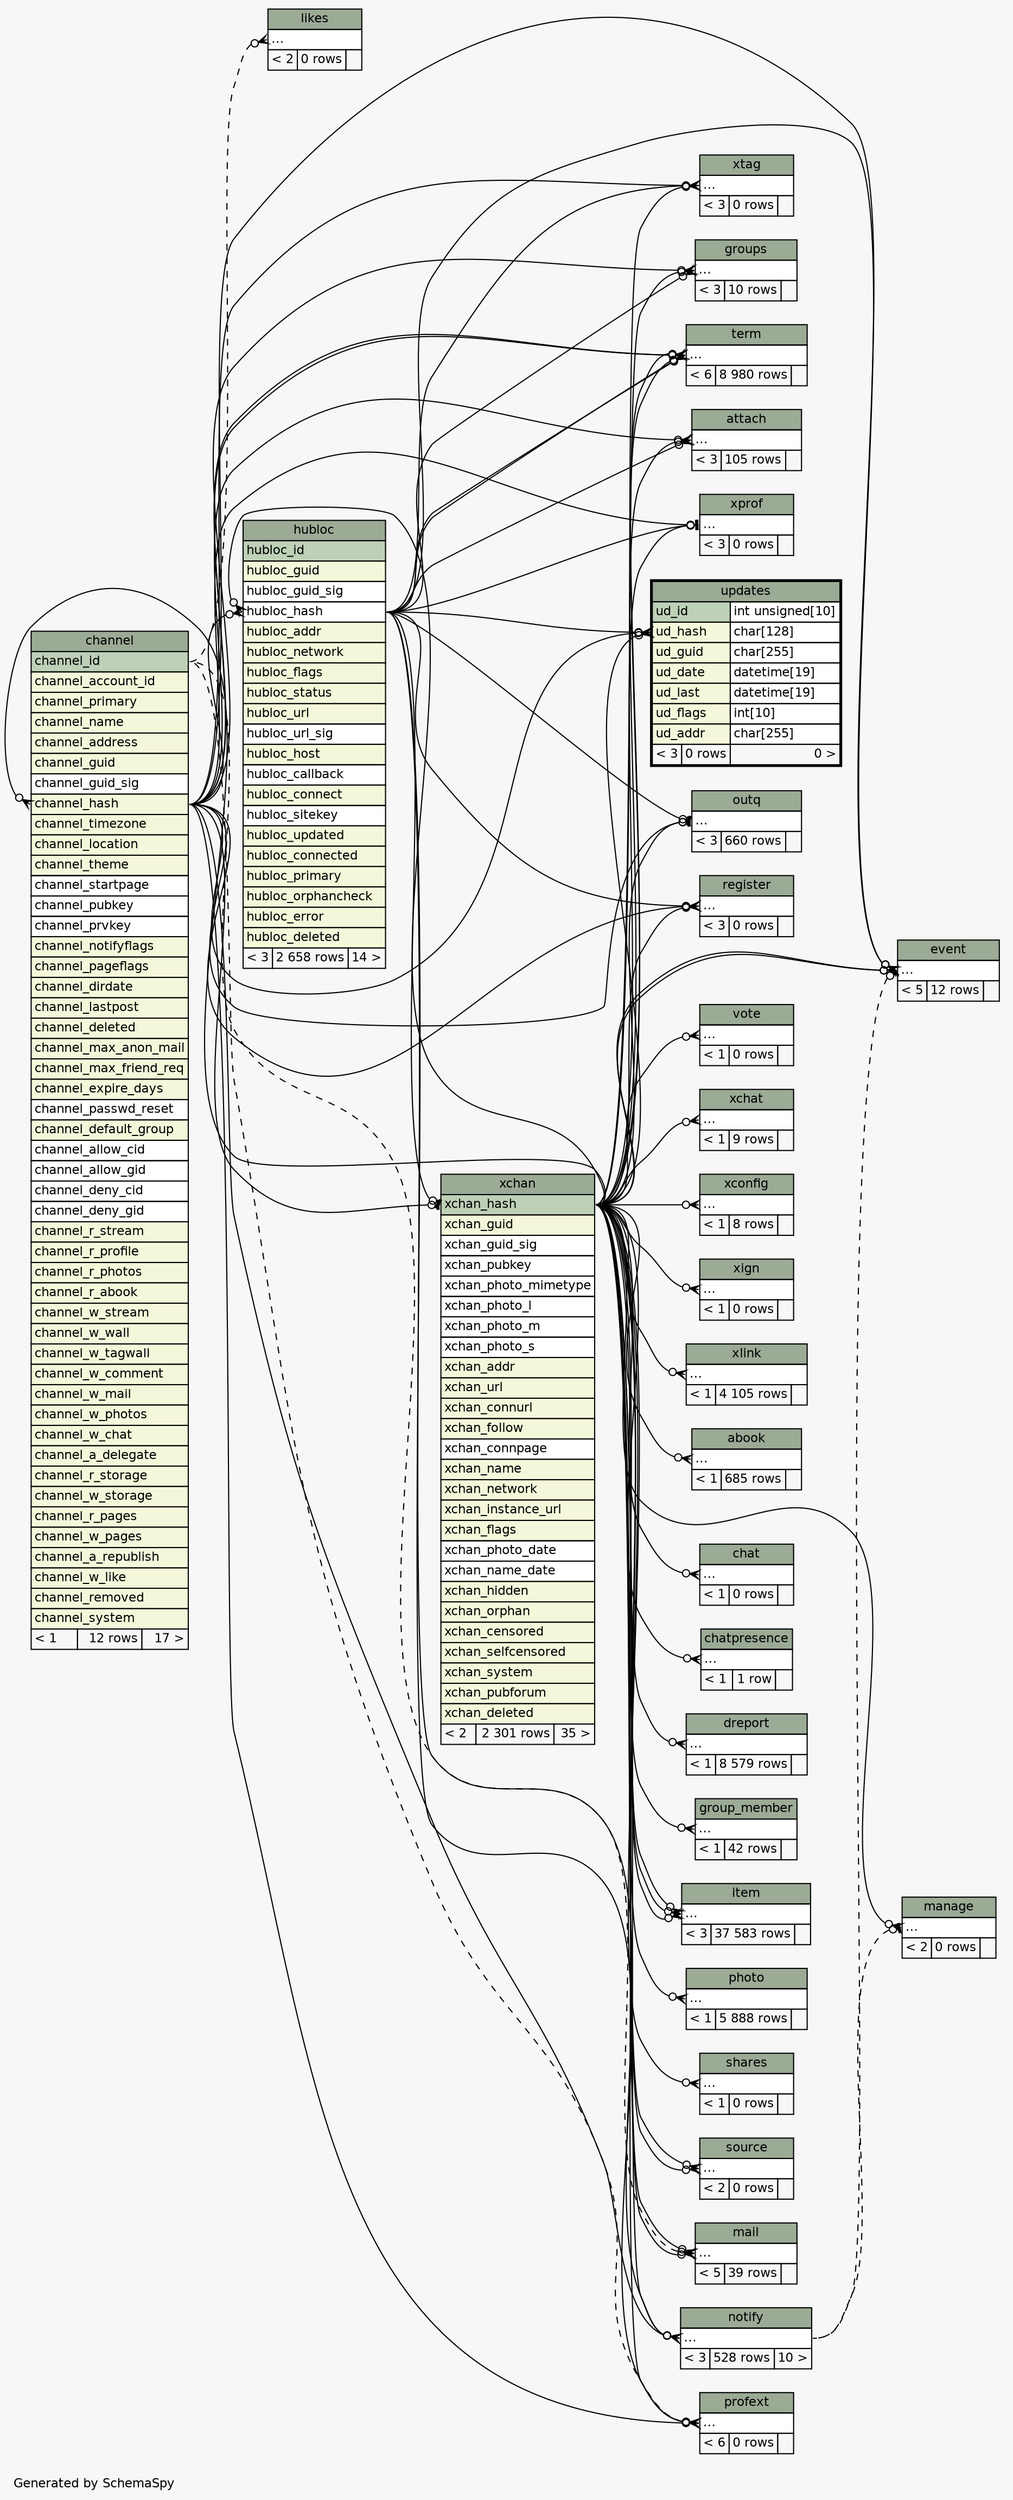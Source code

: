 // dot 2.26.3 on Linux 3.2.0-4-686-pae
// SchemaSpy rev 590
digraph "impliedTwoDegreesRelationshipsDiagram" {
  graph [
    rankdir="RL"
    bgcolor="#f7f7f7"
    label="\nGenerated by SchemaSpy"
    labeljust="l"
    nodesep="0.18"
    ranksep="0.46"
    fontname="Helvetica"
    fontsize="11"
  ];
  node [
    fontname="Helvetica"
    fontsize="11"
    shape="plaintext"
  ];
  edge [
    arrowsize="0.8"
  ];
  "abook":"elipses":w -> "xchan":"xchan_hash":e [arrowhead=none dir=back arrowtail=crowodot];
  "attach":"elipses":w -> "channel":"channel_hash":e [arrowhead=none dir=back arrowtail=crowodot];
  "attach":"elipses":w -> "hubloc":"hubloc_hash":e [arrowhead=none dir=back arrowtail=crowodot];
  "attach":"elipses":w -> "xchan":"xchan_hash":e [arrowhead=none dir=back arrowtail=crowodot];
  "channel":"channel_hash":w -> "xchan":"xchan_hash":e [arrowhead=none dir=back arrowtail=crowodot];
  "chat":"elipses":w -> "xchan":"xchan_hash":e [arrowhead=none dir=back arrowtail=crowodot];
  "chatpresence":"elipses":w -> "xchan":"xchan_hash":e [arrowhead=none dir=back arrowtail=crowodot];
  "dreport":"elipses":w -> "xchan":"xchan_hash":e [arrowhead=none dir=back arrowtail=crowodot];
  "event":"elipses":w -> "channel":"channel_hash":e [arrowhead=none dir=back arrowtail=crowodot];
  "event":"elipses":w -> "hubloc":"hubloc_hash":e [arrowhead=none dir=back arrowtail=crowodot];
  "event":"elipses":w -> "xchan":"xchan_hash":e [arrowhead=none dir=back arrowtail=crowodot];
  "event":"elipses":w -> "xchan":"xchan_hash":e [arrowhead=none dir=back arrowtail=crowodot];
  "event":"elipses":w -> "notify":"elipses":e [arrowhead=none dir=back arrowtail=teeodot style=dashed];
  "group_member":"elipses":w -> "xchan":"xchan_hash":e [arrowhead=none dir=back arrowtail=crowodot];
  "groups":"elipses":w -> "channel":"channel_hash":e [arrowhead=none dir=back arrowtail=crowodot];
  "groups":"elipses":w -> "hubloc":"hubloc_hash":e [arrowhead=none dir=back arrowtail=crowodot];
  "groups":"elipses":w -> "xchan":"xchan_hash":e [arrowhead=none dir=back arrowtail=crowodot];
  "hubloc":"hubloc_hash":w -> "channel":"channel_hash":e [arrowhead=none dir=back arrowtail=crowodot];
  "hubloc":"hubloc_hash":w -> "xchan":"xchan_hash":e [arrowhead=none dir=back arrowtail=crowodot];
  "item":"elipses":w -> "xchan":"xchan_hash":e [arrowhead=none dir=back arrowtail=crowodot];
  "item":"elipses":w -> "xchan":"xchan_hash":e [arrowhead=none dir=back arrowtail=crowodot];
  "item":"elipses":w -> "xchan":"xchan_hash":e [arrowhead=none dir=back arrowtail=crowodot];
  "likes":"elipses":w -> "channel":"channel_id":e [arrowhead=none dir=back arrowtail=crowodot style=dashed];
  "mail":"elipses":w -> "channel":"channel_id":e [arrowhead=none dir=back arrowtail=crowodot style=dashed];
  "mail":"elipses":w -> "xchan":"xchan_hash":e [arrowhead=none dir=back arrowtail=crowodot];
  "mail":"elipses":w -> "xchan":"xchan_hash":e [arrowhead=none dir=back arrowtail=crowodot];
  "manage":"elipses":w -> "notify":"elipses":e [arrowhead=none dir=back arrowtail=teeodot style=dashed];
  "manage":"elipses":w -> "xchan":"xchan_hash":e [arrowhead=none dir=back arrowtail=crowodot];
  "notify":"elipses":w -> "channel":"channel_hash":e [arrowhead=none dir=back arrowtail=crowodot];
  "notify":"elipses":w -> "hubloc":"hubloc_hash":e [arrowhead=none dir=back arrowtail=crowodot];
  "notify":"elipses":w -> "xchan":"xchan_hash":e [arrowhead=none dir=back arrowtail=crowodot];
  "outq":"elipses":w -> "channel":"channel_hash":e [arrowhead=none dir=back arrowtail=teeodot];
  "outq":"elipses":w -> "hubloc":"hubloc_hash":e [arrowhead=none dir=back arrowtail=teeodot];
  "outq":"elipses":w -> "xchan":"xchan_hash":e [arrowhead=none dir=back arrowtail=teeodot];
  "photo":"elipses":w -> "xchan":"xchan_hash":e [arrowhead=none dir=back arrowtail=crowodot];
  "profext":"elipses":w -> "channel":"channel_id":e [arrowhead=none dir=back arrowtail=crowodot style=dashed];
  "profext":"elipses":w -> "channel":"channel_hash":e [arrowhead=none dir=back arrowtail=crowodot];
  "profext":"elipses":w -> "hubloc":"hubloc_hash":e [arrowhead=none dir=back arrowtail=crowodot];
  "profext":"elipses":w -> "xchan":"xchan_hash":e [arrowhead=none dir=back arrowtail=crowodot];
  "register":"elipses":w -> "channel":"channel_hash":e [arrowhead=none dir=back arrowtail=crowodot];
  "register":"elipses":w -> "hubloc":"hubloc_hash":e [arrowhead=none dir=back arrowtail=crowodot];
  "register":"elipses":w -> "xchan":"xchan_hash":e [arrowhead=none dir=back arrowtail=crowodot];
  "shares":"elipses":w -> "xchan":"xchan_hash":e [arrowhead=none dir=back arrowtail=crowodot];
  "source":"elipses":w -> "xchan":"xchan_hash":e [arrowhead=none dir=back arrowtail=crowodot];
  "source":"elipses":w -> "xchan":"xchan_hash":e [arrowhead=none dir=back arrowtail=crowodot];
  "term":"elipses":w -> "channel":"channel_hash":e [arrowhead=none dir=back arrowtail=crowodot];
  "term":"elipses":w -> "hubloc":"hubloc_hash":e [arrowhead=none dir=back arrowtail=crowodot];
  "term":"elipses":w -> "xchan":"xchan_hash":e [arrowhead=none dir=back arrowtail=crowodot];
  "term":"elipses":w -> "channel":"channel_hash":e [arrowhead=none dir=back arrowtail=crowodot];
  "term":"elipses":w -> "hubloc":"hubloc_hash":e [arrowhead=none dir=back arrowtail=crowodot];
  "term":"elipses":w -> "xchan":"xchan_hash":e [arrowhead=none dir=back arrowtail=crowodot];
  "updates":"ud_hash":w -> "channel":"channel_hash":e [arrowhead=none dir=back arrowtail=crowodot];
  "updates":"ud_hash":w -> "hubloc":"hubloc_hash":e [arrowhead=none dir=back arrowtail=crowodot];
  "updates":"ud_hash":w -> "xchan":"xchan_hash":e [arrowhead=none dir=back arrowtail=crowodot];
  "vote":"elipses":w -> "xchan":"xchan_hash":e [arrowhead=none dir=back arrowtail=crowodot];
  "xchan":"xchan_hash":w -> "channel":"channel_hash":e [arrowhead=none dir=back arrowtail=teeodot];
  "xchan":"xchan_hash":w -> "hubloc":"hubloc_hash":e [arrowhead=none dir=back arrowtail=teeodot];
  "xchat":"elipses":w -> "xchan":"xchan_hash":e [arrowhead=none dir=back arrowtail=crowodot];
  "xconfig":"elipses":w -> "xchan":"xchan_hash":e [arrowhead=none dir=back arrowtail=crowodot];
  "xign":"elipses":w -> "xchan":"xchan_hash":e [arrowhead=none dir=back arrowtail=crowodot];
  "xlink":"elipses":w -> "xchan":"xchan_hash":e [arrowhead=none dir=back arrowtail=crowodot];
  "xprof":"elipses":w -> "channel":"channel_hash":e [arrowhead=none dir=back arrowtail=teeodot];
  "xprof":"elipses":w -> "hubloc":"hubloc_hash":e [arrowhead=none dir=back arrowtail=teeodot];
  "xprof":"elipses":w -> "xchan":"xchan_hash":e [arrowhead=none dir=back arrowtail=teeodot];
  "xtag":"elipses":w -> "channel":"channel_hash":e [arrowhead=none dir=back arrowtail=crowodot];
  "xtag":"elipses":w -> "hubloc":"hubloc_hash":e [arrowhead=none dir=back arrowtail=crowodot];
  "xtag":"elipses":w -> "xchan":"xchan_hash":e [arrowhead=none dir=back arrowtail=crowodot];
  "abook" [
    label=<
    <TABLE BORDER="0" CELLBORDER="1" CELLSPACING="0" BGCOLOR="#ffffff">
      <TR><TD COLSPAN="3" BGCOLOR="#9bab96" ALIGN="CENTER">abook</TD></TR>
      <TR><TD PORT="elipses" COLSPAN="3" ALIGN="LEFT">...</TD></TR>
      <TR><TD ALIGN="LEFT" BGCOLOR="#f7f7f7">&lt; 1</TD><TD ALIGN="RIGHT" BGCOLOR="#f7f7f7">685 rows</TD><TD ALIGN="RIGHT" BGCOLOR="#f7f7f7">  </TD></TR>
    </TABLE>>
    URL="abook.html"
    tooltip="abook"
  ];
  "attach" [
    label=<
    <TABLE BORDER="0" CELLBORDER="1" CELLSPACING="0" BGCOLOR="#ffffff">
      <TR><TD COLSPAN="3" BGCOLOR="#9bab96" ALIGN="CENTER">attach</TD></TR>
      <TR><TD PORT="elipses" COLSPAN="3" ALIGN="LEFT">...</TD></TR>
      <TR><TD ALIGN="LEFT" BGCOLOR="#f7f7f7">&lt; 3</TD><TD ALIGN="RIGHT" BGCOLOR="#f7f7f7">105 rows</TD><TD ALIGN="RIGHT" BGCOLOR="#f7f7f7">  </TD></TR>
    </TABLE>>
    URL="attach.html"
    tooltip="attach"
  ];
  "channel" [
    label=<
    <TABLE BORDER="0" CELLBORDER="1" CELLSPACING="0" BGCOLOR="#ffffff">
      <TR><TD COLSPAN="3" BGCOLOR="#9bab96" ALIGN="CENTER">channel</TD></TR>
      <TR><TD PORT="channel_id" COLSPAN="3" BGCOLOR="#bed1b8" ALIGN="LEFT">channel_id</TD></TR>
      <TR><TD PORT="channel_account_id" COLSPAN="3" BGCOLOR="#f4f7da" ALIGN="LEFT">channel_account_id</TD></TR>
      <TR><TD PORT="channel_primary" COLSPAN="3" BGCOLOR="#f4f7da" ALIGN="LEFT">channel_primary</TD></TR>
      <TR><TD PORT="channel_name" COLSPAN="3" BGCOLOR="#f4f7da" ALIGN="LEFT">channel_name</TD></TR>
      <TR><TD PORT="channel_address" COLSPAN="3" BGCOLOR="#f4f7da" ALIGN="LEFT">channel_address</TD></TR>
      <TR><TD PORT="channel_guid" COLSPAN="3" BGCOLOR="#f4f7da" ALIGN="LEFT">channel_guid</TD></TR>
      <TR><TD PORT="channel_guid_sig" COLSPAN="3" ALIGN="LEFT">channel_guid_sig</TD></TR>
      <TR><TD PORT="channel_hash" COLSPAN="3" BGCOLOR="#f4f7da" ALIGN="LEFT">channel_hash</TD></TR>
      <TR><TD PORT="channel_timezone" COLSPAN="3" BGCOLOR="#f4f7da" ALIGN="LEFT">channel_timezone</TD></TR>
      <TR><TD PORT="channel_location" COLSPAN="3" BGCOLOR="#f4f7da" ALIGN="LEFT">channel_location</TD></TR>
      <TR><TD PORT="channel_theme" COLSPAN="3" BGCOLOR="#f4f7da" ALIGN="LEFT">channel_theme</TD></TR>
      <TR><TD PORT="channel_startpage" COLSPAN="3" ALIGN="LEFT">channel_startpage</TD></TR>
      <TR><TD PORT="channel_pubkey" COLSPAN="3" ALIGN="LEFT">channel_pubkey</TD></TR>
      <TR><TD PORT="channel_prvkey" COLSPAN="3" ALIGN="LEFT">channel_prvkey</TD></TR>
      <TR><TD PORT="channel_notifyflags" COLSPAN="3" BGCOLOR="#f4f7da" ALIGN="LEFT">channel_notifyflags</TD></TR>
      <TR><TD PORT="channel_pageflags" COLSPAN="3" BGCOLOR="#f4f7da" ALIGN="LEFT">channel_pageflags</TD></TR>
      <TR><TD PORT="channel_dirdate" COLSPAN="3" BGCOLOR="#f4f7da" ALIGN="LEFT">channel_dirdate</TD></TR>
      <TR><TD PORT="channel_lastpost" COLSPAN="3" BGCOLOR="#f4f7da" ALIGN="LEFT">channel_lastpost</TD></TR>
      <TR><TD PORT="channel_deleted" COLSPAN="3" BGCOLOR="#f4f7da" ALIGN="LEFT">channel_deleted</TD></TR>
      <TR><TD PORT="channel_max_anon_mail" COLSPAN="3" BGCOLOR="#f4f7da" ALIGN="LEFT">channel_max_anon_mail</TD></TR>
      <TR><TD PORT="channel_max_friend_req" COLSPAN="3" BGCOLOR="#f4f7da" ALIGN="LEFT">channel_max_friend_req</TD></TR>
      <TR><TD PORT="channel_expire_days" COLSPAN="3" BGCOLOR="#f4f7da" ALIGN="LEFT">channel_expire_days</TD></TR>
      <TR><TD PORT="channel_passwd_reset" COLSPAN="3" ALIGN="LEFT">channel_passwd_reset</TD></TR>
      <TR><TD PORT="channel_default_group" COLSPAN="3" BGCOLOR="#f4f7da" ALIGN="LEFT">channel_default_group</TD></TR>
      <TR><TD PORT="channel_allow_cid" COLSPAN="3" ALIGN="LEFT">channel_allow_cid</TD></TR>
      <TR><TD PORT="channel_allow_gid" COLSPAN="3" ALIGN="LEFT">channel_allow_gid</TD></TR>
      <TR><TD PORT="channel_deny_cid" COLSPAN="3" ALIGN="LEFT">channel_deny_cid</TD></TR>
      <TR><TD PORT="channel_deny_gid" COLSPAN="3" ALIGN="LEFT">channel_deny_gid</TD></TR>
      <TR><TD PORT="channel_r_stream" COLSPAN="3" BGCOLOR="#f4f7da" ALIGN="LEFT">channel_r_stream</TD></TR>
      <TR><TD PORT="channel_r_profile" COLSPAN="3" BGCOLOR="#f4f7da" ALIGN="LEFT">channel_r_profile</TD></TR>
      <TR><TD PORT="channel_r_photos" COLSPAN="3" BGCOLOR="#f4f7da" ALIGN="LEFT">channel_r_photos</TD></TR>
      <TR><TD PORT="channel_r_abook" COLSPAN="3" BGCOLOR="#f4f7da" ALIGN="LEFT">channel_r_abook</TD></TR>
      <TR><TD PORT="channel_w_stream" COLSPAN="3" BGCOLOR="#f4f7da" ALIGN="LEFT">channel_w_stream</TD></TR>
      <TR><TD PORT="channel_w_wall" COLSPAN="3" BGCOLOR="#f4f7da" ALIGN="LEFT">channel_w_wall</TD></TR>
      <TR><TD PORT="channel_w_tagwall" COLSPAN="3" BGCOLOR="#f4f7da" ALIGN="LEFT">channel_w_tagwall</TD></TR>
      <TR><TD PORT="channel_w_comment" COLSPAN="3" BGCOLOR="#f4f7da" ALIGN="LEFT">channel_w_comment</TD></TR>
      <TR><TD PORT="channel_w_mail" COLSPAN="3" BGCOLOR="#f4f7da" ALIGN="LEFT">channel_w_mail</TD></TR>
      <TR><TD PORT="channel_w_photos" COLSPAN="3" BGCOLOR="#f4f7da" ALIGN="LEFT">channel_w_photos</TD></TR>
      <TR><TD PORT="channel_w_chat" COLSPAN="3" BGCOLOR="#f4f7da" ALIGN="LEFT">channel_w_chat</TD></TR>
      <TR><TD PORT="channel_a_delegate" COLSPAN="3" BGCOLOR="#f4f7da" ALIGN="LEFT">channel_a_delegate</TD></TR>
      <TR><TD PORT="channel_r_storage" COLSPAN="3" BGCOLOR="#f4f7da" ALIGN="LEFT">channel_r_storage</TD></TR>
      <TR><TD PORT="channel_w_storage" COLSPAN="3" BGCOLOR="#f4f7da" ALIGN="LEFT">channel_w_storage</TD></TR>
      <TR><TD PORT="channel_r_pages" COLSPAN="3" BGCOLOR="#f4f7da" ALIGN="LEFT">channel_r_pages</TD></TR>
      <TR><TD PORT="channel_w_pages" COLSPAN="3" BGCOLOR="#f4f7da" ALIGN="LEFT">channel_w_pages</TD></TR>
      <TR><TD PORT="channel_a_republish" COLSPAN="3" BGCOLOR="#f4f7da" ALIGN="LEFT">channel_a_republish</TD></TR>
      <TR><TD PORT="channel_w_like" COLSPAN="3" BGCOLOR="#f4f7da" ALIGN="LEFT">channel_w_like</TD></TR>
      <TR><TD PORT="channel_removed" COLSPAN="3" BGCOLOR="#f4f7da" ALIGN="LEFT">channel_removed</TD></TR>
      <TR><TD PORT="channel_system" COLSPAN="3" BGCOLOR="#f4f7da" ALIGN="LEFT">channel_system</TD></TR>
      <TR><TD ALIGN="LEFT" BGCOLOR="#f7f7f7">&lt; 1</TD><TD ALIGN="RIGHT" BGCOLOR="#f7f7f7">12 rows</TD><TD ALIGN="RIGHT" BGCOLOR="#f7f7f7">17 &gt;</TD></TR>
    </TABLE>>
    URL="channel.html"
    tooltip="channel"
  ];
  "chat" [
    label=<
    <TABLE BORDER="0" CELLBORDER="1" CELLSPACING="0" BGCOLOR="#ffffff">
      <TR><TD COLSPAN="3" BGCOLOR="#9bab96" ALIGN="CENTER">chat</TD></TR>
      <TR><TD PORT="elipses" COLSPAN="3" ALIGN="LEFT">...</TD></TR>
      <TR><TD ALIGN="LEFT" BGCOLOR="#f7f7f7">&lt; 1</TD><TD ALIGN="RIGHT" BGCOLOR="#f7f7f7">0 rows</TD><TD ALIGN="RIGHT" BGCOLOR="#f7f7f7">  </TD></TR>
    </TABLE>>
    URL="chat.html"
    tooltip="chat"
  ];
  "chatpresence" [
    label=<
    <TABLE BORDER="0" CELLBORDER="1" CELLSPACING="0" BGCOLOR="#ffffff">
      <TR><TD COLSPAN="3" BGCOLOR="#9bab96" ALIGN="CENTER">chatpresence</TD></TR>
      <TR><TD PORT="elipses" COLSPAN="3" ALIGN="LEFT">...</TD></TR>
      <TR><TD ALIGN="LEFT" BGCOLOR="#f7f7f7">&lt; 1</TD><TD ALIGN="RIGHT" BGCOLOR="#f7f7f7">1 row</TD><TD ALIGN="RIGHT" BGCOLOR="#f7f7f7">  </TD></TR>
    </TABLE>>
    URL="chatpresence.html"
    tooltip="chatpresence"
  ];
  "dreport" [
    label=<
    <TABLE BORDER="0" CELLBORDER="1" CELLSPACING="0" BGCOLOR="#ffffff">
      <TR><TD COLSPAN="3" BGCOLOR="#9bab96" ALIGN="CENTER">dreport</TD></TR>
      <TR><TD PORT="elipses" COLSPAN="3" ALIGN="LEFT">...</TD></TR>
      <TR><TD ALIGN="LEFT" BGCOLOR="#f7f7f7">&lt; 1</TD><TD ALIGN="RIGHT" BGCOLOR="#f7f7f7">8 579 rows</TD><TD ALIGN="RIGHT" BGCOLOR="#f7f7f7">  </TD></TR>
    </TABLE>>
    URL="dreport.html"
    tooltip="dreport"
  ];
  "event" [
    label=<
    <TABLE BORDER="0" CELLBORDER="1" CELLSPACING="0" BGCOLOR="#ffffff">
      <TR><TD COLSPAN="3" BGCOLOR="#9bab96" ALIGN="CENTER">event</TD></TR>
      <TR><TD PORT="elipses" COLSPAN="3" ALIGN="LEFT">...</TD></TR>
      <TR><TD ALIGN="LEFT" BGCOLOR="#f7f7f7">&lt; 5</TD><TD ALIGN="RIGHT" BGCOLOR="#f7f7f7">12 rows</TD><TD ALIGN="RIGHT" BGCOLOR="#f7f7f7">  </TD></TR>
    </TABLE>>
    URL="event.html"
    tooltip="event"
  ];
  "group_member" [
    label=<
    <TABLE BORDER="0" CELLBORDER="1" CELLSPACING="0" BGCOLOR="#ffffff">
      <TR><TD COLSPAN="3" BGCOLOR="#9bab96" ALIGN="CENTER">group_member</TD></TR>
      <TR><TD PORT="elipses" COLSPAN="3" ALIGN="LEFT">...</TD></TR>
      <TR><TD ALIGN="LEFT" BGCOLOR="#f7f7f7">&lt; 1</TD><TD ALIGN="RIGHT" BGCOLOR="#f7f7f7">42 rows</TD><TD ALIGN="RIGHT" BGCOLOR="#f7f7f7">  </TD></TR>
    </TABLE>>
    URL="group_member.html"
    tooltip="group_member"
  ];
  "groups" [
    label=<
    <TABLE BORDER="0" CELLBORDER="1" CELLSPACING="0" BGCOLOR="#ffffff">
      <TR><TD COLSPAN="3" BGCOLOR="#9bab96" ALIGN="CENTER">groups</TD></TR>
      <TR><TD PORT="elipses" COLSPAN="3" ALIGN="LEFT">...</TD></TR>
      <TR><TD ALIGN="LEFT" BGCOLOR="#f7f7f7">&lt; 3</TD><TD ALIGN="RIGHT" BGCOLOR="#f7f7f7">10 rows</TD><TD ALIGN="RIGHT" BGCOLOR="#f7f7f7">  </TD></TR>
    </TABLE>>
    URL="groups.html"
    tooltip="groups"
  ];
  "hubloc" [
    label=<
    <TABLE BORDER="0" CELLBORDER="1" CELLSPACING="0" BGCOLOR="#ffffff">
      <TR><TD COLSPAN="3" BGCOLOR="#9bab96" ALIGN="CENTER">hubloc</TD></TR>
      <TR><TD PORT="hubloc_id" COLSPAN="3" BGCOLOR="#bed1b8" ALIGN="LEFT">hubloc_id</TD></TR>
      <TR><TD PORT="hubloc_guid" COLSPAN="3" BGCOLOR="#f4f7da" ALIGN="LEFT">hubloc_guid</TD></TR>
      <TR><TD PORT="hubloc_guid_sig" COLSPAN="3" ALIGN="LEFT">hubloc_guid_sig</TD></TR>
      <TR><TD PORT="hubloc_hash" COLSPAN="3" ALIGN="LEFT">hubloc_hash</TD></TR>
      <TR><TD PORT="hubloc_addr" COLSPAN="3" BGCOLOR="#f4f7da" ALIGN="LEFT">hubloc_addr</TD></TR>
      <TR><TD PORT="hubloc_network" COLSPAN="3" BGCOLOR="#f4f7da" ALIGN="LEFT">hubloc_network</TD></TR>
      <TR><TD PORT="hubloc_flags" COLSPAN="3" BGCOLOR="#f4f7da" ALIGN="LEFT">hubloc_flags</TD></TR>
      <TR><TD PORT="hubloc_status" COLSPAN="3" BGCOLOR="#f4f7da" ALIGN="LEFT">hubloc_status</TD></TR>
      <TR><TD PORT="hubloc_url" COLSPAN="3" BGCOLOR="#f4f7da" ALIGN="LEFT">hubloc_url</TD></TR>
      <TR><TD PORT="hubloc_url_sig" COLSPAN="3" ALIGN="LEFT">hubloc_url_sig</TD></TR>
      <TR><TD PORT="hubloc_host" COLSPAN="3" BGCOLOR="#f4f7da" ALIGN="LEFT">hubloc_host</TD></TR>
      <TR><TD PORT="hubloc_callback" COLSPAN="3" ALIGN="LEFT">hubloc_callback</TD></TR>
      <TR><TD PORT="hubloc_connect" COLSPAN="3" BGCOLOR="#f4f7da" ALIGN="LEFT">hubloc_connect</TD></TR>
      <TR><TD PORT="hubloc_sitekey" COLSPAN="3" ALIGN="LEFT">hubloc_sitekey</TD></TR>
      <TR><TD PORT="hubloc_updated" COLSPAN="3" BGCOLOR="#f4f7da" ALIGN="LEFT">hubloc_updated</TD></TR>
      <TR><TD PORT="hubloc_connected" COLSPAN="3" BGCOLOR="#f4f7da" ALIGN="LEFT">hubloc_connected</TD></TR>
      <TR><TD PORT="hubloc_primary" COLSPAN="3" BGCOLOR="#f4f7da" ALIGN="LEFT">hubloc_primary</TD></TR>
      <TR><TD PORT="hubloc_orphancheck" COLSPAN="3" BGCOLOR="#f4f7da" ALIGN="LEFT">hubloc_orphancheck</TD></TR>
      <TR><TD PORT="hubloc_error" COLSPAN="3" BGCOLOR="#f4f7da" ALIGN="LEFT">hubloc_error</TD></TR>
      <TR><TD PORT="hubloc_deleted" COLSPAN="3" BGCOLOR="#f4f7da" ALIGN="LEFT">hubloc_deleted</TD></TR>
      <TR><TD ALIGN="LEFT" BGCOLOR="#f7f7f7">&lt; 3</TD><TD ALIGN="RIGHT" BGCOLOR="#f7f7f7">2 658 rows</TD><TD ALIGN="RIGHT" BGCOLOR="#f7f7f7">14 &gt;</TD></TR>
    </TABLE>>
    URL="hubloc.html"
    tooltip="hubloc"
  ];
  "item" [
    label=<
    <TABLE BORDER="0" CELLBORDER="1" CELLSPACING="0" BGCOLOR="#ffffff">
      <TR><TD COLSPAN="3" BGCOLOR="#9bab96" ALIGN="CENTER">item</TD></TR>
      <TR><TD PORT="elipses" COLSPAN="3" ALIGN="LEFT">...</TD></TR>
      <TR><TD ALIGN="LEFT" BGCOLOR="#f7f7f7">&lt; 3</TD><TD ALIGN="RIGHT" BGCOLOR="#f7f7f7">37 583 rows</TD><TD ALIGN="RIGHT" BGCOLOR="#f7f7f7">  </TD></TR>
    </TABLE>>
    URL="item.html"
    tooltip="item"
  ];
  "likes" [
    label=<
    <TABLE BORDER="0" CELLBORDER="1" CELLSPACING="0" BGCOLOR="#ffffff">
      <TR><TD COLSPAN="3" BGCOLOR="#9bab96" ALIGN="CENTER">likes</TD></TR>
      <TR><TD PORT="elipses" COLSPAN="3" ALIGN="LEFT">...</TD></TR>
      <TR><TD ALIGN="LEFT" BGCOLOR="#f7f7f7">&lt; 2</TD><TD ALIGN="RIGHT" BGCOLOR="#f7f7f7">0 rows</TD><TD ALIGN="RIGHT" BGCOLOR="#f7f7f7">  </TD></TR>
    </TABLE>>
    URL="likes.html"
    tooltip="likes"
  ];
  "mail" [
    label=<
    <TABLE BORDER="0" CELLBORDER="1" CELLSPACING="0" BGCOLOR="#ffffff">
      <TR><TD COLSPAN="3" BGCOLOR="#9bab96" ALIGN="CENTER">mail</TD></TR>
      <TR><TD PORT="elipses" COLSPAN="3" ALIGN="LEFT">...</TD></TR>
      <TR><TD ALIGN="LEFT" BGCOLOR="#f7f7f7">&lt; 5</TD><TD ALIGN="RIGHT" BGCOLOR="#f7f7f7">39 rows</TD><TD ALIGN="RIGHT" BGCOLOR="#f7f7f7">  </TD></TR>
    </TABLE>>
    URL="mail.html"
    tooltip="mail"
  ];
  "manage" [
    label=<
    <TABLE BORDER="0" CELLBORDER="1" CELLSPACING="0" BGCOLOR="#ffffff">
      <TR><TD COLSPAN="3" BGCOLOR="#9bab96" ALIGN="CENTER">manage</TD></TR>
      <TR><TD PORT="elipses" COLSPAN="3" ALIGN="LEFT">...</TD></TR>
      <TR><TD ALIGN="LEFT" BGCOLOR="#f7f7f7">&lt; 2</TD><TD ALIGN="RIGHT" BGCOLOR="#f7f7f7">0 rows</TD><TD ALIGN="RIGHT" BGCOLOR="#f7f7f7">  </TD></TR>
    </TABLE>>
    URL="manage.html"
    tooltip="manage"
  ];
  "notify" [
    label=<
    <TABLE BORDER="0" CELLBORDER="1" CELLSPACING="0" BGCOLOR="#ffffff">
      <TR><TD COLSPAN="3" BGCOLOR="#9bab96" ALIGN="CENTER">notify</TD></TR>
      <TR><TD PORT="elipses" COLSPAN="3" ALIGN="LEFT">...</TD></TR>
      <TR><TD ALIGN="LEFT" BGCOLOR="#f7f7f7">&lt; 3</TD><TD ALIGN="RIGHT" BGCOLOR="#f7f7f7">528 rows</TD><TD ALIGN="RIGHT" BGCOLOR="#f7f7f7">10 &gt;</TD></TR>
    </TABLE>>
    URL="notify.html"
    tooltip="notify"
  ];
  "outq" [
    label=<
    <TABLE BORDER="0" CELLBORDER="1" CELLSPACING="0" BGCOLOR="#ffffff">
      <TR><TD COLSPAN="3" BGCOLOR="#9bab96" ALIGN="CENTER">outq</TD></TR>
      <TR><TD PORT="elipses" COLSPAN="3" ALIGN="LEFT">...</TD></TR>
      <TR><TD ALIGN="LEFT" BGCOLOR="#f7f7f7">&lt; 3</TD><TD ALIGN="RIGHT" BGCOLOR="#f7f7f7">660 rows</TD><TD ALIGN="RIGHT" BGCOLOR="#f7f7f7">  </TD></TR>
    </TABLE>>
    URL="outq.html"
    tooltip="outq"
  ];
  "photo" [
    label=<
    <TABLE BORDER="0" CELLBORDER="1" CELLSPACING="0" BGCOLOR="#ffffff">
      <TR><TD COLSPAN="3" BGCOLOR="#9bab96" ALIGN="CENTER">photo</TD></TR>
      <TR><TD PORT="elipses" COLSPAN="3" ALIGN="LEFT">...</TD></TR>
      <TR><TD ALIGN="LEFT" BGCOLOR="#f7f7f7">&lt; 1</TD><TD ALIGN="RIGHT" BGCOLOR="#f7f7f7">5 888 rows</TD><TD ALIGN="RIGHT" BGCOLOR="#f7f7f7">  </TD></TR>
    </TABLE>>
    URL="photo.html"
    tooltip="photo"
  ];
  "profext" [
    label=<
    <TABLE BORDER="0" CELLBORDER="1" CELLSPACING="0" BGCOLOR="#ffffff">
      <TR><TD COLSPAN="3" BGCOLOR="#9bab96" ALIGN="CENTER">profext</TD></TR>
      <TR><TD PORT="elipses" COLSPAN="3" ALIGN="LEFT">...</TD></TR>
      <TR><TD ALIGN="LEFT" BGCOLOR="#f7f7f7">&lt; 6</TD><TD ALIGN="RIGHT" BGCOLOR="#f7f7f7">0 rows</TD><TD ALIGN="RIGHT" BGCOLOR="#f7f7f7">  </TD></TR>
    </TABLE>>
    URL="profext.html"
    tooltip="profext"
  ];
  "register" [
    label=<
    <TABLE BORDER="0" CELLBORDER="1" CELLSPACING="0" BGCOLOR="#ffffff">
      <TR><TD COLSPAN="3" BGCOLOR="#9bab96" ALIGN="CENTER">register</TD></TR>
      <TR><TD PORT="elipses" COLSPAN="3" ALIGN="LEFT">...</TD></TR>
      <TR><TD ALIGN="LEFT" BGCOLOR="#f7f7f7">&lt; 3</TD><TD ALIGN="RIGHT" BGCOLOR="#f7f7f7">0 rows</TD><TD ALIGN="RIGHT" BGCOLOR="#f7f7f7">  </TD></TR>
    </TABLE>>
    URL="register.html"
    tooltip="register"
  ];
  "shares" [
    label=<
    <TABLE BORDER="0" CELLBORDER="1" CELLSPACING="0" BGCOLOR="#ffffff">
      <TR><TD COLSPAN="3" BGCOLOR="#9bab96" ALIGN="CENTER">shares</TD></TR>
      <TR><TD PORT="elipses" COLSPAN="3" ALIGN="LEFT">...</TD></TR>
      <TR><TD ALIGN="LEFT" BGCOLOR="#f7f7f7">&lt; 1</TD><TD ALIGN="RIGHT" BGCOLOR="#f7f7f7">0 rows</TD><TD ALIGN="RIGHT" BGCOLOR="#f7f7f7">  </TD></TR>
    </TABLE>>
    URL="shares.html"
    tooltip="shares"
  ];
  "source" [
    label=<
    <TABLE BORDER="0" CELLBORDER="1" CELLSPACING="0" BGCOLOR="#ffffff">
      <TR><TD COLSPAN="3" BGCOLOR="#9bab96" ALIGN="CENTER">source</TD></TR>
      <TR><TD PORT="elipses" COLSPAN="3" ALIGN="LEFT">...</TD></TR>
      <TR><TD ALIGN="LEFT" BGCOLOR="#f7f7f7">&lt; 2</TD><TD ALIGN="RIGHT" BGCOLOR="#f7f7f7">0 rows</TD><TD ALIGN="RIGHT" BGCOLOR="#f7f7f7">  </TD></TR>
    </TABLE>>
    URL="source.html"
    tooltip="source"
  ];
  "term" [
    label=<
    <TABLE BORDER="0" CELLBORDER="1" CELLSPACING="0" BGCOLOR="#ffffff">
      <TR><TD COLSPAN="3" BGCOLOR="#9bab96" ALIGN="CENTER">term</TD></TR>
      <TR><TD PORT="elipses" COLSPAN="3" ALIGN="LEFT">...</TD></TR>
      <TR><TD ALIGN="LEFT" BGCOLOR="#f7f7f7">&lt; 6</TD><TD ALIGN="RIGHT" BGCOLOR="#f7f7f7">8 980 rows</TD><TD ALIGN="RIGHT" BGCOLOR="#f7f7f7">  </TD></TR>
    </TABLE>>
    URL="term.html"
    tooltip="term"
  ];
  "updates" [
    label=<
    <TABLE BORDER="2" CELLBORDER="1" CELLSPACING="0" BGCOLOR="#ffffff">
      <TR><TD COLSPAN="3" BGCOLOR="#9bab96" ALIGN="CENTER">updates</TD></TR>
      <TR><TD PORT="ud_id" COLSPAN="2" BGCOLOR="#bed1b8" ALIGN="LEFT">ud_id</TD><TD PORT="ud_id.type" ALIGN="LEFT">int unsigned[10]</TD></TR>
      <TR><TD PORT="ud_hash" COLSPAN="2" BGCOLOR="#f4f7da" ALIGN="LEFT">ud_hash</TD><TD PORT="ud_hash.type" ALIGN="LEFT">char[128]</TD></TR>
      <TR><TD PORT="ud_guid" COLSPAN="2" BGCOLOR="#f4f7da" ALIGN="LEFT">ud_guid</TD><TD PORT="ud_guid.type" ALIGN="LEFT">char[255]</TD></TR>
      <TR><TD PORT="ud_date" COLSPAN="2" BGCOLOR="#f4f7da" ALIGN="LEFT">ud_date</TD><TD PORT="ud_date.type" ALIGN="LEFT">datetime[19]</TD></TR>
      <TR><TD PORT="ud_last" COLSPAN="2" BGCOLOR="#f4f7da" ALIGN="LEFT">ud_last</TD><TD PORT="ud_last.type" ALIGN="LEFT">datetime[19]</TD></TR>
      <TR><TD PORT="ud_flags" COLSPAN="2" BGCOLOR="#f4f7da" ALIGN="LEFT">ud_flags</TD><TD PORT="ud_flags.type" ALIGN="LEFT">int[10]</TD></TR>
      <TR><TD PORT="ud_addr" COLSPAN="2" BGCOLOR="#f4f7da" ALIGN="LEFT">ud_addr</TD><TD PORT="ud_addr.type" ALIGN="LEFT">char[255]</TD></TR>
      <TR><TD ALIGN="LEFT" BGCOLOR="#f7f7f7">&lt; 3</TD><TD ALIGN="RIGHT" BGCOLOR="#f7f7f7">0 rows</TD><TD ALIGN="RIGHT" BGCOLOR="#f7f7f7">0 &gt;</TD></TR>
    </TABLE>>
    URL="updates.html"
    tooltip="updates"
  ];
  "vote" [
    label=<
    <TABLE BORDER="0" CELLBORDER="1" CELLSPACING="0" BGCOLOR="#ffffff">
      <TR><TD COLSPAN="3" BGCOLOR="#9bab96" ALIGN="CENTER">vote</TD></TR>
      <TR><TD PORT="elipses" COLSPAN="3" ALIGN="LEFT">...</TD></TR>
      <TR><TD ALIGN="LEFT" BGCOLOR="#f7f7f7">&lt; 1</TD><TD ALIGN="RIGHT" BGCOLOR="#f7f7f7">0 rows</TD><TD ALIGN="RIGHT" BGCOLOR="#f7f7f7">  </TD></TR>
    </TABLE>>
    URL="vote.html"
    tooltip="vote"
  ];
  "xchan" [
    label=<
    <TABLE BORDER="0" CELLBORDER="1" CELLSPACING="0" BGCOLOR="#ffffff">
      <TR><TD COLSPAN="3" BGCOLOR="#9bab96" ALIGN="CENTER">xchan</TD></TR>
      <TR><TD PORT="xchan_hash" COLSPAN="3" BGCOLOR="#bed1b8" ALIGN="LEFT">xchan_hash</TD></TR>
      <TR><TD PORT="xchan_guid" COLSPAN="3" BGCOLOR="#f4f7da" ALIGN="LEFT">xchan_guid</TD></TR>
      <TR><TD PORT="xchan_guid_sig" COLSPAN="3" ALIGN="LEFT">xchan_guid_sig</TD></TR>
      <TR><TD PORT="xchan_pubkey" COLSPAN="3" ALIGN="LEFT">xchan_pubkey</TD></TR>
      <TR><TD PORT="xchan_photo_mimetype" COLSPAN="3" ALIGN="LEFT">xchan_photo_mimetype</TD></TR>
      <TR><TD PORT="xchan_photo_l" COLSPAN="3" ALIGN="LEFT">xchan_photo_l</TD></TR>
      <TR><TD PORT="xchan_photo_m" COLSPAN="3" ALIGN="LEFT">xchan_photo_m</TD></TR>
      <TR><TD PORT="xchan_photo_s" COLSPAN="3" ALIGN="LEFT">xchan_photo_s</TD></TR>
      <TR><TD PORT="xchan_addr" COLSPAN="3" BGCOLOR="#f4f7da" ALIGN="LEFT">xchan_addr</TD></TR>
      <TR><TD PORT="xchan_url" COLSPAN="3" BGCOLOR="#f4f7da" ALIGN="LEFT">xchan_url</TD></TR>
      <TR><TD PORT="xchan_connurl" COLSPAN="3" BGCOLOR="#f4f7da" ALIGN="LEFT">xchan_connurl</TD></TR>
      <TR><TD PORT="xchan_follow" COLSPAN="3" BGCOLOR="#f4f7da" ALIGN="LEFT">xchan_follow</TD></TR>
      <TR><TD PORT="xchan_connpage" COLSPAN="3" ALIGN="LEFT">xchan_connpage</TD></TR>
      <TR><TD PORT="xchan_name" COLSPAN="3" BGCOLOR="#f4f7da" ALIGN="LEFT">xchan_name</TD></TR>
      <TR><TD PORT="xchan_network" COLSPAN="3" BGCOLOR="#f4f7da" ALIGN="LEFT">xchan_network</TD></TR>
      <TR><TD PORT="xchan_instance_url" COLSPAN="3" BGCOLOR="#f4f7da" ALIGN="LEFT">xchan_instance_url</TD></TR>
      <TR><TD PORT="xchan_flags" COLSPAN="3" BGCOLOR="#f4f7da" ALIGN="LEFT">xchan_flags</TD></TR>
      <TR><TD PORT="xchan_photo_date" COLSPAN="3" ALIGN="LEFT">xchan_photo_date</TD></TR>
      <TR><TD PORT="xchan_name_date" COLSPAN="3" ALIGN="LEFT">xchan_name_date</TD></TR>
      <TR><TD PORT="xchan_hidden" COLSPAN="3" BGCOLOR="#f4f7da" ALIGN="LEFT">xchan_hidden</TD></TR>
      <TR><TD PORT="xchan_orphan" COLSPAN="3" BGCOLOR="#f4f7da" ALIGN="LEFT">xchan_orphan</TD></TR>
      <TR><TD PORT="xchan_censored" COLSPAN="3" BGCOLOR="#f4f7da" ALIGN="LEFT">xchan_censored</TD></TR>
      <TR><TD PORT="xchan_selfcensored" COLSPAN="3" BGCOLOR="#f4f7da" ALIGN="LEFT">xchan_selfcensored</TD></TR>
      <TR><TD PORT="xchan_system" COLSPAN="3" BGCOLOR="#f4f7da" ALIGN="LEFT">xchan_system</TD></TR>
      <TR><TD PORT="xchan_pubforum" COLSPAN="3" BGCOLOR="#f4f7da" ALIGN="LEFT">xchan_pubforum</TD></TR>
      <TR><TD PORT="xchan_deleted" COLSPAN="3" BGCOLOR="#f4f7da" ALIGN="LEFT">xchan_deleted</TD></TR>
      <TR><TD ALIGN="LEFT" BGCOLOR="#f7f7f7">&lt; 2</TD><TD ALIGN="RIGHT" BGCOLOR="#f7f7f7">2 301 rows</TD><TD ALIGN="RIGHT" BGCOLOR="#f7f7f7">35 &gt;</TD></TR>
    </TABLE>>
    URL="xchan.html"
    tooltip="xchan"
  ];
  "xchat" [
    label=<
    <TABLE BORDER="0" CELLBORDER="1" CELLSPACING="0" BGCOLOR="#ffffff">
      <TR><TD COLSPAN="3" BGCOLOR="#9bab96" ALIGN="CENTER">xchat</TD></TR>
      <TR><TD PORT="elipses" COLSPAN="3" ALIGN="LEFT">...</TD></TR>
      <TR><TD ALIGN="LEFT" BGCOLOR="#f7f7f7">&lt; 1</TD><TD ALIGN="RIGHT" BGCOLOR="#f7f7f7">9 rows</TD><TD ALIGN="RIGHT" BGCOLOR="#f7f7f7">  </TD></TR>
    </TABLE>>
    URL="xchat.html"
    tooltip="xchat"
  ];
  "xconfig" [
    label=<
    <TABLE BORDER="0" CELLBORDER="1" CELLSPACING="0" BGCOLOR="#ffffff">
      <TR><TD COLSPAN="3" BGCOLOR="#9bab96" ALIGN="CENTER">xconfig</TD></TR>
      <TR><TD PORT="elipses" COLSPAN="3" ALIGN="LEFT">...</TD></TR>
      <TR><TD ALIGN="LEFT" BGCOLOR="#f7f7f7">&lt; 1</TD><TD ALIGN="RIGHT" BGCOLOR="#f7f7f7">8 rows</TD><TD ALIGN="RIGHT" BGCOLOR="#f7f7f7">  </TD></TR>
    </TABLE>>
    URL="xconfig.html"
    tooltip="xconfig"
  ];
  "xign" [
    label=<
    <TABLE BORDER="0" CELLBORDER="1" CELLSPACING="0" BGCOLOR="#ffffff">
      <TR><TD COLSPAN="3" BGCOLOR="#9bab96" ALIGN="CENTER">xign</TD></TR>
      <TR><TD PORT="elipses" COLSPAN="3" ALIGN="LEFT">...</TD></TR>
      <TR><TD ALIGN="LEFT" BGCOLOR="#f7f7f7">&lt; 1</TD><TD ALIGN="RIGHT" BGCOLOR="#f7f7f7">0 rows</TD><TD ALIGN="RIGHT" BGCOLOR="#f7f7f7">  </TD></TR>
    </TABLE>>
    URL="xign.html"
    tooltip="xign"
  ];
  "xlink" [
    label=<
    <TABLE BORDER="0" CELLBORDER="1" CELLSPACING="0" BGCOLOR="#ffffff">
      <TR><TD COLSPAN="3" BGCOLOR="#9bab96" ALIGN="CENTER">xlink</TD></TR>
      <TR><TD PORT="elipses" COLSPAN="3" ALIGN="LEFT">...</TD></TR>
      <TR><TD ALIGN="LEFT" BGCOLOR="#f7f7f7">&lt; 1</TD><TD ALIGN="RIGHT" BGCOLOR="#f7f7f7">4 105 rows</TD><TD ALIGN="RIGHT" BGCOLOR="#f7f7f7">  </TD></TR>
    </TABLE>>
    URL="xlink.html"
    tooltip="xlink"
  ];
  "xprof" [
    label=<
    <TABLE BORDER="0" CELLBORDER="1" CELLSPACING="0" BGCOLOR="#ffffff">
      <TR><TD COLSPAN="3" BGCOLOR="#9bab96" ALIGN="CENTER">xprof</TD></TR>
      <TR><TD PORT="elipses" COLSPAN="3" ALIGN="LEFT">...</TD></TR>
      <TR><TD ALIGN="LEFT" BGCOLOR="#f7f7f7">&lt; 3</TD><TD ALIGN="RIGHT" BGCOLOR="#f7f7f7">0 rows</TD><TD ALIGN="RIGHT" BGCOLOR="#f7f7f7">  </TD></TR>
    </TABLE>>
    URL="xprof.html"
    tooltip="xprof"
  ];
  "xtag" [
    label=<
    <TABLE BORDER="0" CELLBORDER="1" CELLSPACING="0" BGCOLOR="#ffffff">
      <TR><TD COLSPAN="3" BGCOLOR="#9bab96" ALIGN="CENTER">xtag</TD></TR>
      <TR><TD PORT="elipses" COLSPAN="3" ALIGN="LEFT">...</TD></TR>
      <TR><TD ALIGN="LEFT" BGCOLOR="#f7f7f7">&lt; 3</TD><TD ALIGN="RIGHT" BGCOLOR="#f7f7f7">0 rows</TD><TD ALIGN="RIGHT" BGCOLOR="#f7f7f7">  </TD></TR>
    </TABLE>>
    URL="xtag.html"
    tooltip="xtag"
  ];
}
